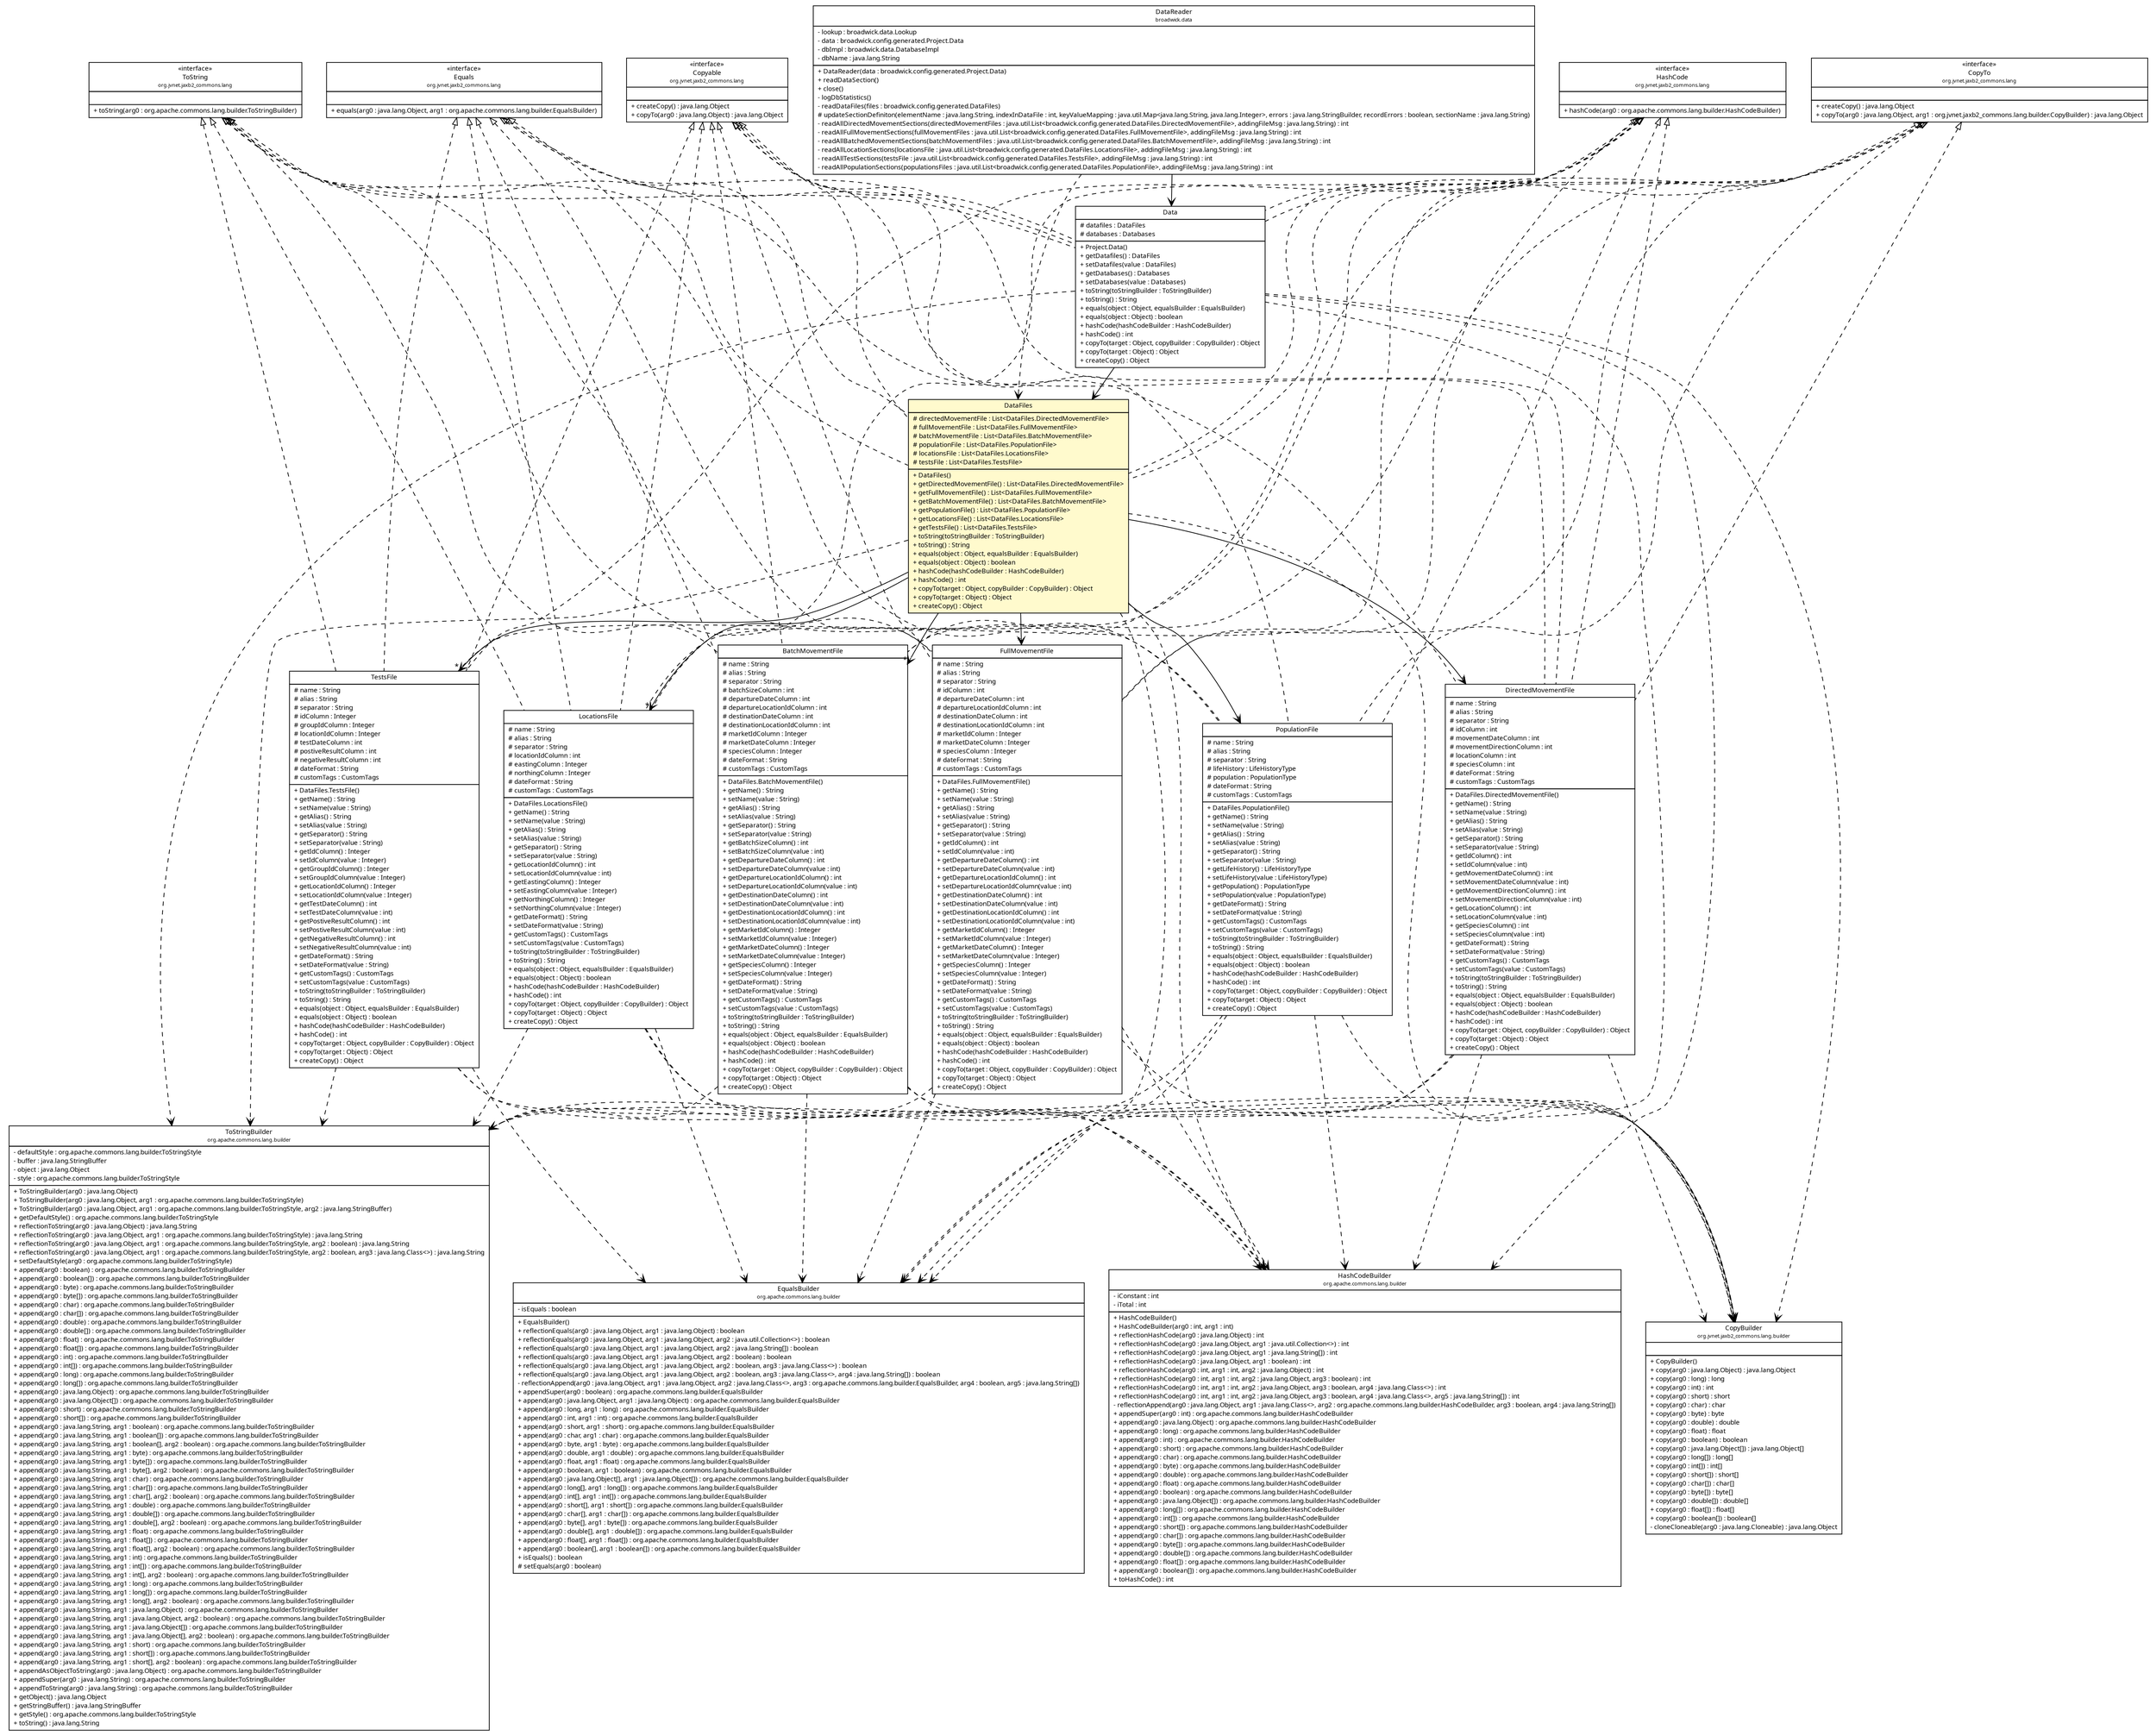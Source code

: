 #!/usr/local/bin/dot
#
# Class diagram 
# Generated by UMLGraph version R5_6 (http://www.umlgraph.org/)
#

digraph G {
	edge [fontname="Trebuchet MS",fontsize=10,labelfontname="Trebuchet MS",labelfontsize=10];
	node [fontname="Trebuchet MS",fontsize=10,shape=plaintext];
	nodesep=0.25;
	ranksep=0.5;
	// broadwick.data.DataReader
	c7467 [label=<<table title="broadwick.data.DataReader" border="0" cellborder="1" cellspacing="0" cellpadding="2" port="p" href="../../data/DataReader.html">
		<tr><td><table border="0" cellspacing="0" cellpadding="1">
<tr><td align="center" balign="center"><font face="Trebuchet MS"> DataReader </font></td></tr>
<tr><td align="center" balign="center"><font face="Trebuchet MS" point-size="7.0"> broadwick.data </font></td></tr>
		</table></td></tr>
		<tr><td><table border="0" cellspacing="0" cellpadding="1">
<tr><td align="left" balign="left"> - lookup : broadwick.data.Lookup </td></tr>
<tr><td align="left" balign="left"> - data : broadwick.config.generated.Project.Data </td></tr>
<tr><td align="left" balign="left"> - dbImpl : broadwick.data.DatabaseImpl </td></tr>
<tr><td align="left" balign="left"> - dbName : java.lang.String </td></tr>
		</table></td></tr>
		<tr><td><table border="0" cellspacing="0" cellpadding="1">
<tr><td align="left" balign="left"> + DataReader(data : broadwick.config.generated.Project.Data) </td></tr>
<tr><td align="left" balign="left"> + readDataSection() </td></tr>
<tr><td align="left" balign="left"> + close() </td></tr>
<tr><td align="left" balign="left"> - logDbStatistics() </td></tr>
<tr><td align="left" balign="left"> - readDataFiles(files : broadwick.config.generated.DataFiles) </td></tr>
<tr><td align="left" balign="left"> # updateSectionDefiniton(elementName : java.lang.String, indexInDataFile : int, keyValueMapping : java.util.Map&lt;java.lang.String, java.lang.Integer&gt;, errors : java.lang.StringBuilder, recordErrors : boolean, sectionName : java.lang.String) </td></tr>
<tr><td align="left" balign="left"> - readAllDirectedMovementSections(directedMovementFiles : java.util.List&lt;broadwick.config.generated.DataFiles.DirectedMovementFile&gt;, addingFileMsg : java.lang.String) : int </td></tr>
<tr><td align="left" balign="left"> - readAllFullMovementSections(fullMovementFiles : java.util.List&lt;broadwick.config.generated.DataFiles.FullMovementFile&gt;, addingFileMsg : java.lang.String) : int </td></tr>
<tr><td align="left" balign="left"> - readAllBatchedMovementSections(batchMovementFiles : java.util.List&lt;broadwick.config.generated.DataFiles.BatchMovementFile&gt;, addingFileMsg : java.lang.String) : int </td></tr>
<tr><td align="left" balign="left"> - readAllLocationSections(locationsFile : java.util.List&lt;broadwick.config.generated.DataFiles.LocationsFile&gt;, addingFileMsg : java.lang.String) : int </td></tr>
<tr><td align="left" balign="left"> - readAllTestSections(testsFile : java.util.List&lt;broadwick.config.generated.DataFiles.TestsFile&gt;, addingFileMsg : java.lang.String) : int </td></tr>
<tr><td align="left" balign="left"> - readAllPopulationSections(populationsFiles : java.util.List&lt;broadwick.config.generated.DataFiles.PopulationFile&gt;, addingFileMsg : java.lang.String) : int </td></tr>
		</table></td></tr>
		</table>>, URL="../../data/DataReader.html", fontname="Trebuchet MS", fontcolor="black", fontsize=9.0];
	// broadwick.config.generated.Project.Data
	c7548 [label=<<table title="broadwick.config.generated.Project.Data" border="0" cellborder="1" cellspacing="0" cellpadding="2" port="p" href="./Project.Data.html">
		<tr><td><table border="0" cellspacing="0" cellpadding="1">
<tr><td align="center" balign="center"><font face="Trebuchet MS"> Data </font></td></tr>
		</table></td></tr>
		<tr><td><table border="0" cellspacing="0" cellpadding="1">
<tr><td align="left" balign="left"> # datafiles : DataFiles </td></tr>
<tr><td align="left" balign="left"> # databases : Databases </td></tr>
		</table></td></tr>
		<tr><td><table border="0" cellspacing="0" cellpadding="1">
<tr><td align="left" balign="left"> + Project.Data() </td></tr>
<tr><td align="left" balign="left"> + getDatafiles() : DataFiles </td></tr>
<tr><td align="left" balign="left"> + setDatafiles(value : DataFiles) </td></tr>
<tr><td align="left" balign="left"> + getDatabases() : Databases </td></tr>
<tr><td align="left" balign="left"> + setDatabases(value : Databases) </td></tr>
<tr><td align="left" balign="left"> + toString(toStringBuilder : ToStringBuilder) </td></tr>
<tr><td align="left" balign="left"> + toString() : String </td></tr>
<tr><td align="left" balign="left"> + equals(object : Object, equalsBuilder : EqualsBuilder) </td></tr>
<tr><td align="left" balign="left"> + equals(object : Object) : boolean </td></tr>
<tr><td align="left" balign="left"> + hashCode(hashCodeBuilder : HashCodeBuilder) </td></tr>
<tr><td align="left" balign="left"> + hashCode() : int </td></tr>
<tr><td align="left" balign="left"> + copyTo(target : Object, copyBuilder : CopyBuilder) : Object </td></tr>
<tr><td align="left" balign="left"> + copyTo(target : Object) : Object </td></tr>
<tr><td align="left" balign="left"> + createCopy() : Object </td></tr>
		</table></td></tr>
		</table>>, URL="./Project.Data.html", fontname="Trebuchet MS", fontcolor="black", fontsize=9.0];
	// broadwick.config.generated.DataFiles
	c7561 [label=<<table title="broadwick.config.generated.DataFiles" border="0" cellborder="1" cellspacing="0" cellpadding="2" port="p" bgcolor="lemonChiffon" href="./DataFiles.html">
		<tr><td><table border="0" cellspacing="0" cellpadding="1">
<tr><td align="center" balign="center"><font face="Trebuchet MS"> DataFiles </font></td></tr>
		</table></td></tr>
		<tr><td><table border="0" cellspacing="0" cellpadding="1">
<tr><td align="left" balign="left"> # directedMovementFile : List&lt;DataFiles.DirectedMovementFile&gt; </td></tr>
<tr><td align="left" balign="left"> # fullMovementFile : List&lt;DataFiles.FullMovementFile&gt; </td></tr>
<tr><td align="left" balign="left"> # batchMovementFile : List&lt;DataFiles.BatchMovementFile&gt; </td></tr>
<tr><td align="left" balign="left"> # populationFile : List&lt;DataFiles.PopulationFile&gt; </td></tr>
<tr><td align="left" balign="left"> # locationsFile : List&lt;DataFiles.LocationsFile&gt; </td></tr>
<tr><td align="left" balign="left"> # testsFile : List&lt;DataFiles.TestsFile&gt; </td></tr>
		</table></td></tr>
		<tr><td><table border="0" cellspacing="0" cellpadding="1">
<tr><td align="left" balign="left"> + DataFiles() </td></tr>
<tr><td align="left" balign="left"> + getDirectedMovementFile() : List&lt;DataFiles.DirectedMovementFile&gt; </td></tr>
<tr><td align="left" balign="left"> + getFullMovementFile() : List&lt;DataFiles.FullMovementFile&gt; </td></tr>
<tr><td align="left" balign="left"> + getBatchMovementFile() : List&lt;DataFiles.BatchMovementFile&gt; </td></tr>
<tr><td align="left" balign="left"> + getPopulationFile() : List&lt;DataFiles.PopulationFile&gt; </td></tr>
<tr><td align="left" balign="left"> + getLocationsFile() : List&lt;DataFiles.LocationsFile&gt; </td></tr>
<tr><td align="left" balign="left"> + getTestsFile() : List&lt;DataFiles.TestsFile&gt; </td></tr>
<tr><td align="left" balign="left"> + toString(toStringBuilder : ToStringBuilder) </td></tr>
<tr><td align="left" balign="left"> + toString() : String </td></tr>
<tr><td align="left" balign="left"> + equals(object : Object, equalsBuilder : EqualsBuilder) </td></tr>
<tr><td align="left" balign="left"> + equals(object : Object) : boolean </td></tr>
<tr><td align="left" balign="left"> + hashCode(hashCodeBuilder : HashCodeBuilder) </td></tr>
<tr><td align="left" balign="left"> + hashCode() : int </td></tr>
<tr><td align="left" balign="left"> + copyTo(target : Object, copyBuilder : CopyBuilder) : Object </td></tr>
<tr><td align="left" balign="left"> + copyTo(target : Object) : Object </td></tr>
<tr><td align="left" balign="left"> + createCopy() : Object </td></tr>
		</table></td></tr>
		</table>>, URL="./DataFiles.html", fontname="Trebuchet MS", fontcolor="black", fontsize=9.0];
	// broadwick.config.generated.DataFiles.BatchMovementFile
	c7562 [label=<<table title="broadwick.config.generated.DataFiles.BatchMovementFile" border="0" cellborder="1" cellspacing="0" cellpadding="2" port="p" href="./DataFiles.BatchMovementFile.html">
		<tr><td><table border="0" cellspacing="0" cellpadding="1">
<tr><td align="center" balign="center"><font face="Trebuchet MS"> BatchMovementFile </font></td></tr>
		</table></td></tr>
		<tr><td><table border="0" cellspacing="0" cellpadding="1">
<tr><td align="left" balign="left"> # name : String </td></tr>
<tr><td align="left" balign="left"> # alias : String </td></tr>
<tr><td align="left" balign="left"> # separator : String </td></tr>
<tr><td align="left" balign="left"> # batchSizeColumn : int </td></tr>
<tr><td align="left" balign="left"> # departureDateColumn : int </td></tr>
<tr><td align="left" balign="left"> # departureLocationIdColumn : int </td></tr>
<tr><td align="left" balign="left"> # destinationDateColumn : int </td></tr>
<tr><td align="left" balign="left"> # destinationLocationIdColumn : int </td></tr>
<tr><td align="left" balign="left"> # marketIdColumn : Integer </td></tr>
<tr><td align="left" balign="left"> # marketDateColumn : Integer </td></tr>
<tr><td align="left" balign="left"> # speciesColumn : Integer </td></tr>
<tr><td align="left" balign="left"> # dateFormat : String </td></tr>
<tr><td align="left" balign="left"> # customTags : CustomTags </td></tr>
		</table></td></tr>
		<tr><td><table border="0" cellspacing="0" cellpadding="1">
<tr><td align="left" balign="left"> + DataFiles.BatchMovementFile() </td></tr>
<tr><td align="left" balign="left"> + getName() : String </td></tr>
<tr><td align="left" balign="left"> + setName(value : String) </td></tr>
<tr><td align="left" balign="left"> + getAlias() : String </td></tr>
<tr><td align="left" balign="left"> + setAlias(value : String) </td></tr>
<tr><td align="left" balign="left"> + getSeparator() : String </td></tr>
<tr><td align="left" balign="left"> + setSeparator(value : String) </td></tr>
<tr><td align="left" balign="left"> + getBatchSizeColumn() : int </td></tr>
<tr><td align="left" balign="left"> + setBatchSizeColumn(value : int) </td></tr>
<tr><td align="left" balign="left"> + getDepartureDateColumn() : int </td></tr>
<tr><td align="left" balign="left"> + setDepartureDateColumn(value : int) </td></tr>
<tr><td align="left" balign="left"> + getDepartureLocationIdColumn() : int </td></tr>
<tr><td align="left" balign="left"> + setDepartureLocationIdColumn(value : int) </td></tr>
<tr><td align="left" balign="left"> + getDestinationDateColumn() : int </td></tr>
<tr><td align="left" balign="left"> + setDestinationDateColumn(value : int) </td></tr>
<tr><td align="left" balign="left"> + getDestinationLocationIdColumn() : int </td></tr>
<tr><td align="left" balign="left"> + setDestinationLocationIdColumn(value : int) </td></tr>
<tr><td align="left" balign="left"> + getMarketIdColumn() : Integer </td></tr>
<tr><td align="left" balign="left"> + setMarketIdColumn(value : Integer) </td></tr>
<tr><td align="left" balign="left"> + getMarketDateColumn() : Integer </td></tr>
<tr><td align="left" balign="left"> + setMarketDateColumn(value : Integer) </td></tr>
<tr><td align="left" balign="left"> + getSpeciesColumn() : Integer </td></tr>
<tr><td align="left" balign="left"> + setSpeciesColumn(value : Integer) </td></tr>
<tr><td align="left" balign="left"> + getDateFormat() : String </td></tr>
<tr><td align="left" balign="left"> + setDateFormat(value : String) </td></tr>
<tr><td align="left" balign="left"> + getCustomTags() : CustomTags </td></tr>
<tr><td align="left" balign="left"> + setCustomTags(value : CustomTags) </td></tr>
<tr><td align="left" balign="left"> + toString(toStringBuilder : ToStringBuilder) </td></tr>
<tr><td align="left" balign="left"> + toString() : String </td></tr>
<tr><td align="left" balign="left"> + equals(object : Object, equalsBuilder : EqualsBuilder) </td></tr>
<tr><td align="left" balign="left"> + equals(object : Object) : boolean </td></tr>
<tr><td align="left" balign="left"> + hashCode(hashCodeBuilder : HashCodeBuilder) </td></tr>
<tr><td align="left" balign="left"> + hashCode() : int </td></tr>
<tr><td align="left" balign="left"> + copyTo(target : Object, copyBuilder : CopyBuilder) : Object </td></tr>
<tr><td align="left" balign="left"> + copyTo(target : Object) : Object </td></tr>
<tr><td align="left" balign="left"> + createCopy() : Object </td></tr>
		</table></td></tr>
		</table>>, URL="./DataFiles.BatchMovementFile.html", fontname="Trebuchet MS", fontcolor="black", fontsize=9.0];
	// broadwick.config.generated.DataFiles.DirectedMovementFile
	c7563 [label=<<table title="broadwick.config.generated.DataFiles.DirectedMovementFile" border="0" cellborder="1" cellspacing="0" cellpadding="2" port="p" href="./DataFiles.DirectedMovementFile.html">
		<tr><td><table border="0" cellspacing="0" cellpadding="1">
<tr><td align="center" balign="center"><font face="Trebuchet MS"> DirectedMovementFile </font></td></tr>
		</table></td></tr>
		<tr><td><table border="0" cellspacing="0" cellpadding="1">
<tr><td align="left" balign="left"> # name : String </td></tr>
<tr><td align="left" balign="left"> # alias : String </td></tr>
<tr><td align="left" balign="left"> # separator : String </td></tr>
<tr><td align="left" balign="left"> # idColumn : int </td></tr>
<tr><td align="left" balign="left"> # movementDateColumn : int </td></tr>
<tr><td align="left" balign="left"> # movementDirectionColumn : int </td></tr>
<tr><td align="left" balign="left"> # locationColumn : int </td></tr>
<tr><td align="left" balign="left"> # speciesColumn : int </td></tr>
<tr><td align="left" balign="left"> # dateFormat : String </td></tr>
<tr><td align="left" balign="left"> # customTags : CustomTags </td></tr>
		</table></td></tr>
		<tr><td><table border="0" cellspacing="0" cellpadding="1">
<tr><td align="left" balign="left"> + DataFiles.DirectedMovementFile() </td></tr>
<tr><td align="left" balign="left"> + getName() : String </td></tr>
<tr><td align="left" balign="left"> + setName(value : String) </td></tr>
<tr><td align="left" balign="left"> + getAlias() : String </td></tr>
<tr><td align="left" balign="left"> + setAlias(value : String) </td></tr>
<tr><td align="left" balign="left"> + getSeparator() : String </td></tr>
<tr><td align="left" balign="left"> + setSeparator(value : String) </td></tr>
<tr><td align="left" balign="left"> + getIdColumn() : int </td></tr>
<tr><td align="left" balign="left"> + setIdColumn(value : int) </td></tr>
<tr><td align="left" balign="left"> + getMovementDateColumn() : int </td></tr>
<tr><td align="left" balign="left"> + setMovementDateColumn(value : int) </td></tr>
<tr><td align="left" balign="left"> + getMovementDirectionColumn() : int </td></tr>
<tr><td align="left" balign="left"> + setMovementDirectionColumn(value : int) </td></tr>
<tr><td align="left" balign="left"> + getLocationColumn() : int </td></tr>
<tr><td align="left" balign="left"> + setLocationColumn(value : int) </td></tr>
<tr><td align="left" balign="left"> + getSpeciesColumn() : int </td></tr>
<tr><td align="left" balign="left"> + setSpeciesColumn(value : int) </td></tr>
<tr><td align="left" balign="left"> + getDateFormat() : String </td></tr>
<tr><td align="left" balign="left"> + setDateFormat(value : String) </td></tr>
<tr><td align="left" balign="left"> + getCustomTags() : CustomTags </td></tr>
<tr><td align="left" balign="left"> + setCustomTags(value : CustomTags) </td></tr>
<tr><td align="left" balign="left"> + toString(toStringBuilder : ToStringBuilder) </td></tr>
<tr><td align="left" balign="left"> + toString() : String </td></tr>
<tr><td align="left" balign="left"> + equals(object : Object, equalsBuilder : EqualsBuilder) </td></tr>
<tr><td align="left" balign="left"> + equals(object : Object) : boolean </td></tr>
<tr><td align="left" balign="left"> + hashCode(hashCodeBuilder : HashCodeBuilder) </td></tr>
<tr><td align="left" balign="left"> + hashCode() : int </td></tr>
<tr><td align="left" balign="left"> + copyTo(target : Object, copyBuilder : CopyBuilder) : Object </td></tr>
<tr><td align="left" balign="left"> + copyTo(target : Object) : Object </td></tr>
<tr><td align="left" balign="left"> + createCopy() : Object </td></tr>
		</table></td></tr>
		</table>>, URL="./DataFiles.DirectedMovementFile.html", fontname="Trebuchet MS", fontcolor="black", fontsize=9.0];
	// broadwick.config.generated.DataFiles.FullMovementFile
	c7564 [label=<<table title="broadwick.config.generated.DataFiles.FullMovementFile" border="0" cellborder="1" cellspacing="0" cellpadding="2" port="p" href="./DataFiles.FullMovementFile.html">
		<tr><td><table border="0" cellspacing="0" cellpadding="1">
<tr><td align="center" balign="center"><font face="Trebuchet MS"> FullMovementFile </font></td></tr>
		</table></td></tr>
		<tr><td><table border="0" cellspacing="0" cellpadding="1">
<tr><td align="left" balign="left"> # name : String </td></tr>
<tr><td align="left" balign="left"> # alias : String </td></tr>
<tr><td align="left" balign="left"> # separator : String </td></tr>
<tr><td align="left" balign="left"> # idColumn : int </td></tr>
<tr><td align="left" balign="left"> # departureDateColumn : int </td></tr>
<tr><td align="left" balign="left"> # departureLocationIdColumn : int </td></tr>
<tr><td align="left" balign="left"> # destinationDateColumn : int </td></tr>
<tr><td align="left" balign="left"> # destinationLocationIdColumn : int </td></tr>
<tr><td align="left" balign="left"> # marketIdColumn : Integer </td></tr>
<tr><td align="left" balign="left"> # marketDateColumn : Integer </td></tr>
<tr><td align="left" balign="left"> # speciesColumn : Integer </td></tr>
<tr><td align="left" balign="left"> # dateFormat : String </td></tr>
<tr><td align="left" balign="left"> # customTags : CustomTags </td></tr>
		</table></td></tr>
		<tr><td><table border="0" cellspacing="0" cellpadding="1">
<tr><td align="left" balign="left"> + DataFiles.FullMovementFile() </td></tr>
<tr><td align="left" balign="left"> + getName() : String </td></tr>
<tr><td align="left" balign="left"> + setName(value : String) </td></tr>
<tr><td align="left" balign="left"> + getAlias() : String </td></tr>
<tr><td align="left" balign="left"> + setAlias(value : String) </td></tr>
<tr><td align="left" balign="left"> + getSeparator() : String </td></tr>
<tr><td align="left" balign="left"> + setSeparator(value : String) </td></tr>
<tr><td align="left" balign="left"> + getIdColumn() : int </td></tr>
<tr><td align="left" balign="left"> + setIdColumn(value : int) </td></tr>
<tr><td align="left" balign="left"> + getDepartureDateColumn() : int </td></tr>
<tr><td align="left" balign="left"> + setDepartureDateColumn(value : int) </td></tr>
<tr><td align="left" balign="left"> + getDepartureLocationIdColumn() : int </td></tr>
<tr><td align="left" balign="left"> + setDepartureLocationIdColumn(value : int) </td></tr>
<tr><td align="left" balign="left"> + getDestinationDateColumn() : int </td></tr>
<tr><td align="left" balign="left"> + setDestinationDateColumn(value : int) </td></tr>
<tr><td align="left" balign="left"> + getDestinationLocationIdColumn() : int </td></tr>
<tr><td align="left" balign="left"> + setDestinationLocationIdColumn(value : int) </td></tr>
<tr><td align="left" balign="left"> + getMarketIdColumn() : Integer </td></tr>
<tr><td align="left" balign="left"> + setMarketIdColumn(value : Integer) </td></tr>
<tr><td align="left" balign="left"> + getMarketDateColumn() : Integer </td></tr>
<tr><td align="left" balign="left"> + setMarketDateColumn(value : Integer) </td></tr>
<tr><td align="left" balign="left"> + getSpeciesColumn() : Integer </td></tr>
<tr><td align="left" balign="left"> + setSpeciesColumn(value : Integer) </td></tr>
<tr><td align="left" balign="left"> + getDateFormat() : String </td></tr>
<tr><td align="left" balign="left"> + setDateFormat(value : String) </td></tr>
<tr><td align="left" balign="left"> + getCustomTags() : CustomTags </td></tr>
<tr><td align="left" balign="left"> + setCustomTags(value : CustomTags) </td></tr>
<tr><td align="left" balign="left"> + toString(toStringBuilder : ToStringBuilder) </td></tr>
<tr><td align="left" balign="left"> + toString() : String </td></tr>
<tr><td align="left" balign="left"> + equals(object : Object, equalsBuilder : EqualsBuilder) </td></tr>
<tr><td align="left" balign="left"> + equals(object : Object) : boolean </td></tr>
<tr><td align="left" balign="left"> + hashCode(hashCodeBuilder : HashCodeBuilder) </td></tr>
<tr><td align="left" balign="left"> + hashCode() : int </td></tr>
<tr><td align="left" balign="left"> + copyTo(target : Object, copyBuilder : CopyBuilder) : Object </td></tr>
<tr><td align="left" balign="left"> + copyTo(target : Object) : Object </td></tr>
<tr><td align="left" balign="left"> + createCopy() : Object </td></tr>
		</table></td></tr>
		</table>>, URL="./DataFiles.FullMovementFile.html", fontname="Trebuchet MS", fontcolor="black", fontsize=9.0];
	// broadwick.config.generated.DataFiles.LocationsFile
	c7565 [label=<<table title="broadwick.config.generated.DataFiles.LocationsFile" border="0" cellborder="1" cellspacing="0" cellpadding="2" port="p" href="./DataFiles.LocationsFile.html">
		<tr><td><table border="0" cellspacing="0" cellpadding="1">
<tr><td align="center" balign="center"><font face="Trebuchet MS"> LocationsFile </font></td></tr>
		</table></td></tr>
		<tr><td><table border="0" cellspacing="0" cellpadding="1">
<tr><td align="left" balign="left"> # name : String </td></tr>
<tr><td align="left" balign="left"> # alias : String </td></tr>
<tr><td align="left" balign="left"> # separator : String </td></tr>
<tr><td align="left" balign="left"> # locationIdColumn : int </td></tr>
<tr><td align="left" balign="left"> # eastingColumn : Integer </td></tr>
<tr><td align="left" balign="left"> # northingColumn : Integer </td></tr>
<tr><td align="left" balign="left"> # dateFormat : String </td></tr>
<tr><td align="left" balign="left"> # customTags : CustomTags </td></tr>
		</table></td></tr>
		<tr><td><table border="0" cellspacing="0" cellpadding="1">
<tr><td align="left" balign="left"> + DataFiles.LocationsFile() </td></tr>
<tr><td align="left" balign="left"> + getName() : String </td></tr>
<tr><td align="left" balign="left"> + setName(value : String) </td></tr>
<tr><td align="left" balign="left"> + getAlias() : String </td></tr>
<tr><td align="left" balign="left"> + setAlias(value : String) </td></tr>
<tr><td align="left" balign="left"> + getSeparator() : String </td></tr>
<tr><td align="left" balign="left"> + setSeparator(value : String) </td></tr>
<tr><td align="left" balign="left"> + getLocationIdColumn() : int </td></tr>
<tr><td align="left" balign="left"> + setLocationIdColumn(value : int) </td></tr>
<tr><td align="left" balign="left"> + getEastingColumn() : Integer </td></tr>
<tr><td align="left" balign="left"> + setEastingColumn(value : Integer) </td></tr>
<tr><td align="left" balign="left"> + getNorthingColumn() : Integer </td></tr>
<tr><td align="left" balign="left"> + setNorthingColumn(value : Integer) </td></tr>
<tr><td align="left" balign="left"> + getDateFormat() : String </td></tr>
<tr><td align="left" balign="left"> + setDateFormat(value : String) </td></tr>
<tr><td align="left" balign="left"> + getCustomTags() : CustomTags </td></tr>
<tr><td align="left" balign="left"> + setCustomTags(value : CustomTags) </td></tr>
<tr><td align="left" balign="left"> + toString(toStringBuilder : ToStringBuilder) </td></tr>
<tr><td align="left" balign="left"> + toString() : String </td></tr>
<tr><td align="left" balign="left"> + equals(object : Object, equalsBuilder : EqualsBuilder) </td></tr>
<tr><td align="left" balign="left"> + equals(object : Object) : boolean </td></tr>
<tr><td align="left" balign="left"> + hashCode(hashCodeBuilder : HashCodeBuilder) </td></tr>
<tr><td align="left" balign="left"> + hashCode() : int </td></tr>
<tr><td align="left" balign="left"> + copyTo(target : Object, copyBuilder : CopyBuilder) : Object </td></tr>
<tr><td align="left" balign="left"> + copyTo(target : Object) : Object </td></tr>
<tr><td align="left" balign="left"> + createCopy() : Object </td></tr>
		</table></td></tr>
		</table>>, URL="./DataFiles.LocationsFile.html", fontname="Trebuchet MS", fontcolor="black", fontsize=9.0];
	// broadwick.config.generated.DataFiles.PopulationFile
	c7566 [label=<<table title="broadwick.config.generated.DataFiles.PopulationFile" border="0" cellborder="1" cellspacing="0" cellpadding="2" port="p" href="./DataFiles.PopulationFile.html">
		<tr><td><table border="0" cellspacing="0" cellpadding="1">
<tr><td align="center" balign="center"><font face="Trebuchet MS"> PopulationFile </font></td></tr>
		</table></td></tr>
		<tr><td><table border="0" cellspacing="0" cellpadding="1">
<tr><td align="left" balign="left"> # name : String </td></tr>
<tr><td align="left" balign="left"> # alias : String </td></tr>
<tr><td align="left" balign="left"> # separator : String </td></tr>
<tr><td align="left" balign="left"> # lifeHistory : LifeHistoryType </td></tr>
<tr><td align="left" balign="left"> # population : PopulationType </td></tr>
<tr><td align="left" balign="left"> # dateFormat : String </td></tr>
<tr><td align="left" balign="left"> # customTags : CustomTags </td></tr>
		</table></td></tr>
		<tr><td><table border="0" cellspacing="0" cellpadding="1">
<tr><td align="left" balign="left"> + DataFiles.PopulationFile() </td></tr>
<tr><td align="left" balign="left"> + getName() : String </td></tr>
<tr><td align="left" balign="left"> + setName(value : String) </td></tr>
<tr><td align="left" balign="left"> + getAlias() : String </td></tr>
<tr><td align="left" balign="left"> + setAlias(value : String) </td></tr>
<tr><td align="left" balign="left"> + getSeparator() : String </td></tr>
<tr><td align="left" balign="left"> + setSeparator(value : String) </td></tr>
<tr><td align="left" balign="left"> + getLifeHistory() : LifeHistoryType </td></tr>
<tr><td align="left" balign="left"> + setLifeHistory(value : LifeHistoryType) </td></tr>
<tr><td align="left" balign="left"> + getPopulation() : PopulationType </td></tr>
<tr><td align="left" balign="left"> + setPopulation(value : PopulationType) </td></tr>
<tr><td align="left" balign="left"> + getDateFormat() : String </td></tr>
<tr><td align="left" balign="left"> + setDateFormat(value : String) </td></tr>
<tr><td align="left" balign="left"> + getCustomTags() : CustomTags </td></tr>
<tr><td align="left" balign="left"> + setCustomTags(value : CustomTags) </td></tr>
<tr><td align="left" balign="left"> + toString(toStringBuilder : ToStringBuilder) </td></tr>
<tr><td align="left" balign="left"> + toString() : String </td></tr>
<tr><td align="left" balign="left"> + equals(object : Object, equalsBuilder : EqualsBuilder) </td></tr>
<tr><td align="left" balign="left"> + equals(object : Object) : boolean </td></tr>
<tr><td align="left" balign="left"> + hashCode(hashCodeBuilder : HashCodeBuilder) </td></tr>
<tr><td align="left" balign="left"> + hashCode() : int </td></tr>
<tr><td align="left" balign="left"> + copyTo(target : Object, copyBuilder : CopyBuilder) : Object </td></tr>
<tr><td align="left" balign="left"> + copyTo(target : Object) : Object </td></tr>
<tr><td align="left" balign="left"> + createCopy() : Object </td></tr>
		</table></td></tr>
		</table>>, URL="./DataFiles.PopulationFile.html", fontname="Trebuchet MS", fontcolor="black", fontsize=9.0];
	// broadwick.config.generated.DataFiles.TestsFile
	c7567 [label=<<table title="broadwick.config.generated.DataFiles.TestsFile" border="0" cellborder="1" cellspacing="0" cellpadding="2" port="p" href="./DataFiles.TestsFile.html">
		<tr><td><table border="0" cellspacing="0" cellpadding="1">
<tr><td align="center" balign="center"><font face="Trebuchet MS"> TestsFile </font></td></tr>
		</table></td></tr>
		<tr><td><table border="0" cellspacing="0" cellpadding="1">
<tr><td align="left" balign="left"> # name : String </td></tr>
<tr><td align="left" balign="left"> # alias : String </td></tr>
<tr><td align="left" balign="left"> # separator : String </td></tr>
<tr><td align="left" balign="left"> # idColumn : Integer </td></tr>
<tr><td align="left" balign="left"> # groupIdColumn : Integer </td></tr>
<tr><td align="left" balign="left"> # locationIdColumn : Integer </td></tr>
<tr><td align="left" balign="left"> # testDateColumn : int </td></tr>
<tr><td align="left" balign="left"> # postiveResultColumn : int </td></tr>
<tr><td align="left" balign="left"> # negativeResultColumn : int </td></tr>
<tr><td align="left" balign="left"> # dateFormat : String </td></tr>
<tr><td align="left" balign="left"> # customTags : CustomTags </td></tr>
		</table></td></tr>
		<tr><td><table border="0" cellspacing="0" cellpadding="1">
<tr><td align="left" balign="left"> + DataFiles.TestsFile() </td></tr>
<tr><td align="left" balign="left"> + getName() : String </td></tr>
<tr><td align="left" balign="left"> + setName(value : String) </td></tr>
<tr><td align="left" balign="left"> + getAlias() : String </td></tr>
<tr><td align="left" balign="left"> + setAlias(value : String) </td></tr>
<tr><td align="left" balign="left"> + getSeparator() : String </td></tr>
<tr><td align="left" balign="left"> + setSeparator(value : String) </td></tr>
<tr><td align="left" balign="left"> + getIdColumn() : Integer </td></tr>
<tr><td align="left" balign="left"> + setIdColumn(value : Integer) </td></tr>
<tr><td align="left" balign="left"> + getGroupIdColumn() : Integer </td></tr>
<tr><td align="left" balign="left"> + setGroupIdColumn(value : Integer) </td></tr>
<tr><td align="left" balign="left"> + getLocationIdColumn() : Integer </td></tr>
<tr><td align="left" balign="left"> + setLocationIdColumn(value : Integer) </td></tr>
<tr><td align="left" balign="left"> + getTestDateColumn() : int </td></tr>
<tr><td align="left" balign="left"> + setTestDateColumn(value : int) </td></tr>
<tr><td align="left" balign="left"> + getPostiveResultColumn() : int </td></tr>
<tr><td align="left" balign="left"> + setPostiveResultColumn(value : int) </td></tr>
<tr><td align="left" balign="left"> + getNegativeResultColumn() : int </td></tr>
<tr><td align="left" balign="left"> + setNegativeResultColumn(value : int) </td></tr>
<tr><td align="left" balign="left"> + getDateFormat() : String </td></tr>
<tr><td align="left" balign="left"> + setDateFormat(value : String) </td></tr>
<tr><td align="left" balign="left"> + getCustomTags() : CustomTags </td></tr>
<tr><td align="left" balign="left"> + setCustomTags(value : CustomTags) </td></tr>
<tr><td align="left" balign="left"> + toString(toStringBuilder : ToStringBuilder) </td></tr>
<tr><td align="left" balign="left"> + toString() : String </td></tr>
<tr><td align="left" balign="left"> + equals(object : Object, equalsBuilder : EqualsBuilder) </td></tr>
<tr><td align="left" balign="left"> + equals(object : Object) : boolean </td></tr>
<tr><td align="left" balign="left"> + hashCode(hashCodeBuilder : HashCodeBuilder) </td></tr>
<tr><td align="left" balign="left"> + hashCode() : int </td></tr>
<tr><td align="left" balign="left"> + copyTo(target : Object, copyBuilder : CopyBuilder) : Object </td></tr>
<tr><td align="left" balign="left"> + copyTo(target : Object) : Object </td></tr>
<tr><td align="left" balign="left"> + createCopy() : Object </td></tr>
		</table></td></tr>
		</table>>, URL="./DataFiles.TestsFile.html", fontname="Trebuchet MS", fontcolor="black", fontsize=9.0];
	//broadwick.config.generated.Project.Data implements org.jvnet.jaxb2_commons.lang.CopyTo
	c7571:p -> c7548:p [dir=back,arrowtail=empty,style=dashed];
	//broadwick.config.generated.Project.Data implements org.jvnet.jaxb2_commons.lang.Copyable
	c7572:p -> c7548:p [dir=back,arrowtail=empty,style=dashed];
	//broadwick.config.generated.Project.Data implements org.jvnet.jaxb2_commons.lang.Equals
	c7573:p -> c7548:p [dir=back,arrowtail=empty,style=dashed];
	//broadwick.config.generated.Project.Data implements org.jvnet.jaxb2_commons.lang.HashCode
	c7574:p -> c7548:p [dir=back,arrowtail=empty,style=dashed];
	//broadwick.config.generated.Project.Data implements org.jvnet.jaxb2_commons.lang.ToString
	c7575:p -> c7548:p [dir=back,arrowtail=empty,style=dashed];
	//broadwick.config.generated.DataFiles implements org.jvnet.jaxb2_commons.lang.CopyTo
	c7571:p -> c7561:p [dir=back,arrowtail=empty,style=dashed];
	//broadwick.config.generated.DataFiles implements org.jvnet.jaxb2_commons.lang.Copyable
	c7572:p -> c7561:p [dir=back,arrowtail=empty,style=dashed];
	//broadwick.config.generated.DataFiles implements org.jvnet.jaxb2_commons.lang.Equals
	c7573:p -> c7561:p [dir=back,arrowtail=empty,style=dashed];
	//broadwick.config.generated.DataFiles implements org.jvnet.jaxb2_commons.lang.HashCode
	c7574:p -> c7561:p [dir=back,arrowtail=empty,style=dashed];
	//broadwick.config.generated.DataFiles implements org.jvnet.jaxb2_commons.lang.ToString
	c7575:p -> c7561:p [dir=back,arrowtail=empty,style=dashed];
	//broadwick.config.generated.DataFiles.BatchMovementFile implements org.jvnet.jaxb2_commons.lang.CopyTo
	c7571:p -> c7562:p [dir=back,arrowtail=empty,style=dashed];
	//broadwick.config.generated.DataFiles.BatchMovementFile implements org.jvnet.jaxb2_commons.lang.Copyable
	c7572:p -> c7562:p [dir=back,arrowtail=empty,style=dashed];
	//broadwick.config.generated.DataFiles.BatchMovementFile implements org.jvnet.jaxb2_commons.lang.Equals
	c7573:p -> c7562:p [dir=back,arrowtail=empty,style=dashed];
	//broadwick.config.generated.DataFiles.BatchMovementFile implements org.jvnet.jaxb2_commons.lang.HashCode
	c7574:p -> c7562:p [dir=back,arrowtail=empty,style=dashed];
	//broadwick.config.generated.DataFiles.BatchMovementFile implements org.jvnet.jaxb2_commons.lang.ToString
	c7575:p -> c7562:p [dir=back,arrowtail=empty,style=dashed];
	//broadwick.config.generated.DataFiles.DirectedMovementFile implements org.jvnet.jaxb2_commons.lang.CopyTo
	c7571:p -> c7563:p [dir=back,arrowtail=empty,style=dashed];
	//broadwick.config.generated.DataFiles.DirectedMovementFile implements org.jvnet.jaxb2_commons.lang.Copyable
	c7572:p -> c7563:p [dir=back,arrowtail=empty,style=dashed];
	//broadwick.config.generated.DataFiles.DirectedMovementFile implements org.jvnet.jaxb2_commons.lang.Equals
	c7573:p -> c7563:p [dir=back,arrowtail=empty,style=dashed];
	//broadwick.config.generated.DataFiles.DirectedMovementFile implements org.jvnet.jaxb2_commons.lang.HashCode
	c7574:p -> c7563:p [dir=back,arrowtail=empty,style=dashed];
	//broadwick.config.generated.DataFiles.DirectedMovementFile implements org.jvnet.jaxb2_commons.lang.ToString
	c7575:p -> c7563:p [dir=back,arrowtail=empty,style=dashed];
	//broadwick.config.generated.DataFiles.FullMovementFile implements org.jvnet.jaxb2_commons.lang.CopyTo
	c7571:p -> c7564:p [dir=back,arrowtail=empty,style=dashed];
	//broadwick.config.generated.DataFiles.FullMovementFile implements org.jvnet.jaxb2_commons.lang.Copyable
	c7572:p -> c7564:p [dir=back,arrowtail=empty,style=dashed];
	//broadwick.config.generated.DataFiles.FullMovementFile implements org.jvnet.jaxb2_commons.lang.Equals
	c7573:p -> c7564:p [dir=back,arrowtail=empty,style=dashed];
	//broadwick.config.generated.DataFiles.FullMovementFile implements org.jvnet.jaxb2_commons.lang.HashCode
	c7574:p -> c7564:p [dir=back,arrowtail=empty,style=dashed];
	//broadwick.config.generated.DataFiles.FullMovementFile implements org.jvnet.jaxb2_commons.lang.ToString
	c7575:p -> c7564:p [dir=back,arrowtail=empty,style=dashed];
	//broadwick.config.generated.DataFiles.LocationsFile implements org.jvnet.jaxb2_commons.lang.CopyTo
	c7571:p -> c7565:p [dir=back,arrowtail=empty,style=dashed];
	//broadwick.config.generated.DataFiles.LocationsFile implements org.jvnet.jaxb2_commons.lang.Copyable
	c7572:p -> c7565:p [dir=back,arrowtail=empty,style=dashed];
	//broadwick.config.generated.DataFiles.LocationsFile implements org.jvnet.jaxb2_commons.lang.Equals
	c7573:p -> c7565:p [dir=back,arrowtail=empty,style=dashed];
	//broadwick.config.generated.DataFiles.LocationsFile implements org.jvnet.jaxb2_commons.lang.HashCode
	c7574:p -> c7565:p [dir=back,arrowtail=empty,style=dashed];
	//broadwick.config.generated.DataFiles.LocationsFile implements org.jvnet.jaxb2_commons.lang.ToString
	c7575:p -> c7565:p [dir=back,arrowtail=empty,style=dashed];
	//broadwick.config.generated.DataFiles.PopulationFile implements org.jvnet.jaxb2_commons.lang.CopyTo
	c7571:p -> c7566:p [dir=back,arrowtail=empty,style=dashed];
	//broadwick.config.generated.DataFiles.PopulationFile implements org.jvnet.jaxb2_commons.lang.Copyable
	c7572:p -> c7566:p [dir=back,arrowtail=empty,style=dashed];
	//broadwick.config.generated.DataFiles.PopulationFile implements org.jvnet.jaxb2_commons.lang.Equals
	c7573:p -> c7566:p [dir=back,arrowtail=empty,style=dashed];
	//broadwick.config.generated.DataFiles.PopulationFile implements org.jvnet.jaxb2_commons.lang.HashCode
	c7574:p -> c7566:p [dir=back,arrowtail=empty,style=dashed];
	//broadwick.config.generated.DataFiles.PopulationFile implements org.jvnet.jaxb2_commons.lang.ToString
	c7575:p -> c7566:p [dir=back,arrowtail=empty,style=dashed];
	//broadwick.config.generated.DataFiles.TestsFile implements org.jvnet.jaxb2_commons.lang.CopyTo
	c7571:p -> c7567:p [dir=back,arrowtail=empty,style=dashed];
	//broadwick.config.generated.DataFiles.TestsFile implements org.jvnet.jaxb2_commons.lang.Copyable
	c7572:p -> c7567:p [dir=back,arrowtail=empty,style=dashed];
	//broadwick.config.generated.DataFiles.TestsFile implements org.jvnet.jaxb2_commons.lang.Equals
	c7573:p -> c7567:p [dir=back,arrowtail=empty,style=dashed];
	//broadwick.config.generated.DataFiles.TestsFile implements org.jvnet.jaxb2_commons.lang.HashCode
	c7574:p -> c7567:p [dir=back,arrowtail=empty,style=dashed];
	//broadwick.config.generated.DataFiles.TestsFile implements org.jvnet.jaxb2_commons.lang.ToString
	c7575:p -> c7567:p [dir=back,arrowtail=empty,style=dashed];
	// broadwick.data.DataReader NAVASSOC broadwick.config.generated.Project.Data
	c7467:p -> c7548:p [taillabel="", label="", headlabel="", fontname="Trebuchet MS", fontcolor="black", fontsize=10.0, color="black", arrowhead=open];
	// broadwick.config.generated.Project.Data NAVASSOC broadwick.config.generated.DataFiles
	c7548:p -> c7561:p [taillabel="", label="", headlabel="", fontname="Trebuchet MS", fontcolor="black", fontsize=10.0, color="black", arrowhead=open];
	// broadwick.config.generated.DataFiles NAVASSOC broadwick.config.generated.DataFiles.DirectedMovementFile
	c7561:p -> c7563:p [taillabel="", label="", headlabel="*", fontname="Trebuchet MS", fontcolor="black", fontsize=10.0, color="black", arrowhead=open];
	// broadwick.config.generated.DataFiles NAVASSOC broadwick.config.generated.DataFiles.FullMovementFile
	c7561:p -> c7564:p [taillabel="", label="", headlabel="*", fontname="Trebuchet MS", fontcolor="black", fontsize=10.0, color="black", arrowhead=open];
	// broadwick.config.generated.DataFiles NAVASSOC broadwick.config.generated.DataFiles.BatchMovementFile
	c7561:p -> c7562:p [taillabel="", label="", headlabel="*", fontname="Trebuchet MS", fontcolor="black", fontsize=10.0, color="black", arrowhead=open];
	// broadwick.config.generated.DataFiles NAVASSOC broadwick.config.generated.DataFiles.PopulationFile
	c7561:p -> c7566:p [taillabel="", label="", headlabel="*", fontname="Trebuchet MS", fontcolor="black", fontsize=10.0, color="black", arrowhead=open];
	// broadwick.config.generated.DataFiles NAVASSOC broadwick.config.generated.DataFiles.LocationsFile
	c7561:p -> c7565:p [taillabel="", label="", headlabel="*", fontname="Trebuchet MS", fontcolor="black", fontsize=10.0, color="black", arrowhead=open];
	// broadwick.config.generated.DataFiles NAVASSOC broadwick.config.generated.DataFiles.TestsFile
	c7561:p -> c7567:p [taillabel="", label="", headlabel="*", fontname="Trebuchet MS", fontcolor="black", fontsize=10.0, color="black", arrowhead=open];
	// broadwick.data.DataReader DEPEND broadwick.config.generated.DataFiles
	c7467:p -> c7561:p [taillabel="", label="", headlabel="", fontname="Trebuchet MS", fontcolor="black", fontsize=10.0, color="black", arrowhead=open, style=dashed];
	// broadwick.config.generated.Project.Data DEPEND org.jvnet.jaxb2_commons.lang.builder.CopyBuilder
	c7548:p -> c7576:p [taillabel="", label="", headlabel="", fontname="Trebuchet MS", fontcolor="black", fontsize=10.0, color="black", arrowhead=open, style=dashed];
	// broadwick.config.generated.Project.Data DEPEND org.apache.commons.lang.builder.EqualsBuilder
	c7548:p -> c7577:p [taillabel="", label="", headlabel="", fontname="Trebuchet MS", fontcolor="black", fontsize=10.0, color="black", arrowhead=open, style=dashed];
	// broadwick.config.generated.Project.Data DEPEND org.apache.commons.lang.builder.ToStringBuilder
	c7548:p -> c7578:p [taillabel="", label="", headlabel="", fontname="Trebuchet MS", fontcolor="black", fontsize=10.0, color="black", arrowhead=open, style=dashed];
	// broadwick.config.generated.Project.Data DEPEND org.apache.commons.lang.builder.HashCodeBuilder
	c7548:p -> c7579:p [taillabel="", label="", headlabel="", fontname="Trebuchet MS", fontcolor="black", fontsize=10.0, color="black", arrowhead=open, style=dashed];
	// broadwick.config.generated.DataFiles DEPEND org.jvnet.jaxb2_commons.lang.builder.CopyBuilder
	c7561:p -> c7576:p [taillabel="", label="", headlabel="", fontname="Trebuchet MS", fontcolor="black", fontsize=10.0, color="black", arrowhead=open, style=dashed];
	// broadwick.config.generated.DataFiles DEPEND org.apache.commons.lang.builder.ToStringBuilder
	c7561:p -> c7578:p [taillabel="", label="", headlabel="", fontname="Trebuchet MS", fontcolor="black", fontsize=10.0, color="black", arrowhead=open, style=dashed];
	// broadwick.config.generated.DataFiles DEPEND org.apache.commons.lang.builder.HashCodeBuilder
	c7561:p -> c7579:p [taillabel="", label="", headlabel="", fontname="Trebuchet MS", fontcolor="black", fontsize=10.0, color="black", arrowhead=open, style=dashed];
	// broadwick.config.generated.DataFiles DEPEND org.apache.commons.lang.builder.EqualsBuilder
	c7561:p -> c7577:p [taillabel="", label="", headlabel="", fontname="Trebuchet MS", fontcolor="black", fontsize=10.0, color="black", arrowhead=open, style=dashed];
	// broadwick.config.generated.DataFiles.BatchMovementFile DEPEND org.jvnet.jaxb2_commons.lang.builder.CopyBuilder
	c7562:p -> c7576:p [taillabel="", label="", headlabel="", fontname="Trebuchet MS", fontcolor="black", fontsize=10.0, color="black", arrowhead=open, style=dashed];
	// broadwick.config.generated.DataFiles.BatchMovementFile DEPEND org.apache.commons.lang.builder.EqualsBuilder
	c7562:p -> c7577:p [taillabel="", label="", headlabel="", fontname="Trebuchet MS", fontcolor="black", fontsize=10.0, color="black", arrowhead=open, style=dashed];
	// broadwick.config.generated.DataFiles.BatchMovementFile DEPEND org.apache.commons.lang.builder.ToStringBuilder
	c7562:p -> c7578:p [taillabel="", label="", headlabel="", fontname="Trebuchet MS", fontcolor="black", fontsize=10.0, color="black", arrowhead=open, style=dashed];
	// broadwick.config.generated.DataFiles.BatchMovementFile DEPEND org.apache.commons.lang.builder.HashCodeBuilder
	c7562:p -> c7579:p [taillabel="", label="", headlabel="", fontname="Trebuchet MS", fontcolor="black", fontsize=10.0, color="black", arrowhead=open, style=dashed];
	// broadwick.config.generated.DataFiles.DirectedMovementFile DEPEND org.jvnet.jaxb2_commons.lang.builder.CopyBuilder
	c7563:p -> c7576:p [taillabel="", label="", headlabel="", fontname="Trebuchet MS", fontcolor="black", fontsize=10.0, color="black", arrowhead=open, style=dashed];
	// broadwick.config.generated.DataFiles.DirectedMovementFile DEPEND org.apache.commons.lang.builder.EqualsBuilder
	c7563:p -> c7577:p [taillabel="", label="", headlabel="", fontname="Trebuchet MS", fontcolor="black", fontsize=10.0, color="black", arrowhead=open, style=dashed];
	// broadwick.config.generated.DataFiles.DirectedMovementFile DEPEND org.apache.commons.lang.builder.ToStringBuilder
	c7563:p -> c7578:p [taillabel="", label="", headlabel="", fontname="Trebuchet MS", fontcolor="black", fontsize=10.0, color="black", arrowhead=open, style=dashed];
	// broadwick.config.generated.DataFiles.DirectedMovementFile DEPEND org.apache.commons.lang.builder.HashCodeBuilder
	c7563:p -> c7579:p [taillabel="", label="", headlabel="", fontname="Trebuchet MS", fontcolor="black", fontsize=10.0, color="black", arrowhead=open, style=dashed];
	// broadwick.config.generated.DataFiles.FullMovementFile DEPEND org.jvnet.jaxb2_commons.lang.builder.CopyBuilder
	c7564:p -> c7576:p [taillabel="", label="", headlabel="", fontname="Trebuchet MS", fontcolor="black", fontsize=10.0, color="black", arrowhead=open, style=dashed];
	// broadwick.config.generated.DataFiles.FullMovementFile DEPEND org.apache.commons.lang.builder.EqualsBuilder
	c7564:p -> c7577:p [taillabel="", label="", headlabel="", fontname="Trebuchet MS", fontcolor="black", fontsize=10.0, color="black", arrowhead=open, style=dashed];
	// broadwick.config.generated.DataFiles.FullMovementFile DEPEND org.apache.commons.lang.builder.ToStringBuilder
	c7564:p -> c7578:p [taillabel="", label="", headlabel="", fontname="Trebuchet MS", fontcolor="black", fontsize=10.0, color="black", arrowhead=open, style=dashed];
	// broadwick.config.generated.DataFiles.FullMovementFile DEPEND org.apache.commons.lang.builder.HashCodeBuilder
	c7564:p -> c7579:p [taillabel="", label="", headlabel="", fontname="Trebuchet MS", fontcolor="black", fontsize=10.0, color="black", arrowhead=open, style=dashed];
	// broadwick.config.generated.DataFiles.LocationsFile DEPEND org.jvnet.jaxb2_commons.lang.builder.CopyBuilder
	c7565:p -> c7576:p [taillabel="", label="", headlabel="", fontname="Trebuchet MS", fontcolor="black", fontsize=10.0, color="black", arrowhead=open, style=dashed];
	// broadwick.config.generated.DataFiles.LocationsFile DEPEND org.apache.commons.lang.builder.EqualsBuilder
	c7565:p -> c7577:p [taillabel="", label="", headlabel="", fontname="Trebuchet MS", fontcolor="black", fontsize=10.0, color="black", arrowhead=open, style=dashed];
	// broadwick.config.generated.DataFiles.LocationsFile DEPEND org.apache.commons.lang.builder.ToStringBuilder
	c7565:p -> c7578:p [taillabel="", label="", headlabel="", fontname="Trebuchet MS", fontcolor="black", fontsize=10.0, color="black", arrowhead=open, style=dashed];
	// broadwick.config.generated.DataFiles.LocationsFile DEPEND org.apache.commons.lang.builder.HashCodeBuilder
	c7565:p -> c7579:p [taillabel="", label="", headlabel="", fontname="Trebuchet MS", fontcolor="black", fontsize=10.0, color="black", arrowhead=open, style=dashed];
	// broadwick.config.generated.DataFiles.PopulationFile DEPEND org.jvnet.jaxb2_commons.lang.builder.CopyBuilder
	c7566:p -> c7576:p [taillabel="", label="", headlabel="", fontname="Trebuchet MS", fontcolor="black", fontsize=10.0, color="black", arrowhead=open, style=dashed];
	// broadwick.config.generated.DataFiles.PopulationFile DEPEND org.apache.commons.lang.builder.EqualsBuilder
	c7566:p -> c7577:p [taillabel="", label="", headlabel="", fontname="Trebuchet MS", fontcolor="black", fontsize=10.0, color="black", arrowhead=open, style=dashed];
	// broadwick.config.generated.DataFiles.PopulationFile DEPEND org.apache.commons.lang.builder.ToStringBuilder
	c7566:p -> c7578:p [taillabel="", label="", headlabel="", fontname="Trebuchet MS", fontcolor="black", fontsize=10.0, color="black", arrowhead=open, style=dashed];
	// broadwick.config.generated.DataFiles.PopulationFile DEPEND org.apache.commons.lang.builder.HashCodeBuilder
	c7566:p -> c7579:p [taillabel="", label="", headlabel="", fontname="Trebuchet MS", fontcolor="black", fontsize=10.0, color="black", arrowhead=open, style=dashed];
	// broadwick.config.generated.DataFiles.TestsFile DEPEND org.jvnet.jaxb2_commons.lang.builder.CopyBuilder
	c7567:p -> c7576:p [taillabel="", label="", headlabel="", fontname="Trebuchet MS", fontcolor="black", fontsize=10.0, color="black", arrowhead=open, style=dashed];
	// broadwick.config.generated.DataFiles.TestsFile DEPEND org.apache.commons.lang.builder.EqualsBuilder
	c7567:p -> c7577:p [taillabel="", label="", headlabel="", fontname="Trebuchet MS", fontcolor="black", fontsize=10.0, color="black", arrowhead=open, style=dashed];
	// broadwick.config.generated.DataFiles.TestsFile DEPEND org.apache.commons.lang.builder.ToStringBuilder
	c7567:p -> c7578:p [taillabel="", label="", headlabel="", fontname="Trebuchet MS", fontcolor="black", fontsize=10.0, color="black", arrowhead=open, style=dashed];
	// broadwick.config.generated.DataFiles.TestsFile DEPEND org.apache.commons.lang.builder.HashCodeBuilder
	c7567:p -> c7579:p [taillabel="", label="", headlabel="", fontname="Trebuchet MS", fontcolor="black", fontsize=10.0, color="black", arrowhead=open, style=dashed];
	// org.jvnet.jaxb2_commons.lang.HashCode
	c7574 [label=<<table title="org.jvnet.jaxb2_commons.lang.HashCode" border="0" cellborder="1" cellspacing="0" cellpadding="2" port="p" href="http://java.sun.com/j2se/1.4.2/docs/api/org/jvnet/jaxb2_commons/lang/HashCode.html">
		<tr><td><table border="0" cellspacing="0" cellpadding="1">
<tr><td align="center" balign="center"> &#171;interface&#187; </td></tr>
<tr><td align="center" balign="center"><font face="Trebuchet MS"> HashCode </font></td></tr>
<tr><td align="center" balign="center"><font face="Trebuchet MS" point-size="7.0"> org.jvnet.jaxb2_commons.lang </font></td></tr>
		</table></td></tr>
		<tr><td><table border="0" cellspacing="0" cellpadding="1">
<tr><td align="left" balign="left">  </td></tr>
		</table></td></tr>
		<tr><td><table border="0" cellspacing="0" cellpadding="1">
<tr><td align="left" balign="left"> + hashCode(arg0 : org.apache.commons.lang.builder.HashCodeBuilder) </td></tr>
		</table></td></tr>
		</table>>, URL="http://java.sun.com/j2se/1.4.2/docs/api/org/jvnet/jaxb2_commons/lang/HashCode.html", fontname="Trebuchet MS", fontcolor="black", fontsize=9.0];
	// org.jvnet.jaxb2_commons.lang.Copyable
	c7572 [label=<<table title="org.jvnet.jaxb2_commons.lang.Copyable" border="0" cellborder="1" cellspacing="0" cellpadding="2" port="p" href="http://java.sun.com/j2se/1.4.2/docs/api/org/jvnet/jaxb2_commons/lang/Copyable.html">
		<tr><td><table border="0" cellspacing="0" cellpadding="1">
<tr><td align="center" balign="center"> &#171;interface&#187; </td></tr>
<tr><td align="center" balign="center"><font face="Trebuchet MS"> Copyable </font></td></tr>
<tr><td align="center" balign="center"><font face="Trebuchet MS" point-size="7.0"> org.jvnet.jaxb2_commons.lang </font></td></tr>
		</table></td></tr>
		<tr><td><table border="0" cellspacing="0" cellpadding="1">
<tr><td align="left" balign="left">  </td></tr>
		</table></td></tr>
		<tr><td><table border="0" cellspacing="0" cellpadding="1">
<tr><td align="left" balign="left"> + createCopy() : java.lang.Object </td></tr>
<tr><td align="left" balign="left"> + copyTo(arg0 : java.lang.Object) : java.lang.Object </td></tr>
		</table></td></tr>
		</table>>, URL="http://java.sun.com/j2se/1.4.2/docs/api/org/jvnet/jaxb2_commons/lang/Copyable.html", fontname="Trebuchet MS", fontcolor="black", fontsize=9.0];
	// org.apache.commons.lang.builder.EqualsBuilder
	c7577 [label=<<table title="org.apache.commons.lang.builder.EqualsBuilder" border="0" cellborder="1" cellspacing="0" cellpadding="2" port="p" href="http://java.sun.com/j2se/1.4.2/docs/api/org/apache/commons/lang/builder/EqualsBuilder.html">
		<tr><td><table border="0" cellspacing="0" cellpadding="1">
<tr><td align="center" balign="center"><font face="Trebuchet MS"> EqualsBuilder </font></td></tr>
<tr><td align="center" balign="center"><font face="Trebuchet MS" point-size="7.0"> org.apache.commons.lang.builder </font></td></tr>
		</table></td></tr>
		<tr><td><table border="0" cellspacing="0" cellpadding="1">
<tr><td align="left" balign="left"> - isEquals : boolean </td></tr>
		</table></td></tr>
		<tr><td><table border="0" cellspacing="0" cellpadding="1">
<tr><td align="left" balign="left"> + EqualsBuilder() </td></tr>
<tr><td align="left" balign="left"> + reflectionEquals(arg0 : java.lang.Object, arg1 : java.lang.Object) : boolean </td></tr>
<tr><td align="left" balign="left"> + reflectionEquals(arg0 : java.lang.Object, arg1 : java.lang.Object, arg2 : java.util.Collection&lt;&gt;) : boolean </td></tr>
<tr><td align="left" balign="left"> + reflectionEquals(arg0 : java.lang.Object, arg1 : java.lang.Object, arg2 : java.lang.String[]) : boolean </td></tr>
<tr><td align="left" balign="left"> + reflectionEquals(arg0 : java.lang.Object, arg1 : java.lang.Object, arg2 : boolean) : boolean </td></tr>
<tr><td align="left" balign="left"> + reflectionEquals(arg0 : java.lang.Object, arg1 : java.lang.Object, arg2 : boolean, arg3 : java.lang.Class&lt;&gt;) : boolean </td></tr>
<tr><td align="left" balign="left"> + reflectionEquals(arg0 : java.lang.Object, arg1 : java.lang.Object, arg2 : boolean, arg3 : java.lang.Class&lt;&gt;, arg4 : java.lang.String[]) : boolean </td></tr>
<tr><td align="left" balign="left"> - reflectionAppend(arg0 : java.lang.Object, arg1 : java.lang.Object, arg2 : java.lang.Class&lt;&gt;, arg3 : org.apache.commons.lang.builder.EqualsBuilder, arg4 : boolean, arg5 : java.lang.String[]) </td></tr>
<tr><td align="left" balign="left"> + appendSuper(arg0 : boolean) : org.apache.commons.lang.builder.EqualsBuilder </td></tr>
<tr><td align="left" balign="left"> + append(arg0 : java.lang.Object, arg1 : java.lang.Object) : org.apache.commons.lang.builder.EqualsBuilder </td></tr>
<tr><td align="left" balign="left"> + append(arg0 : long, arg1 : long) : org.apache.commons.lang.builder.EqualsBuilder </td></tr>
<tr><td align="left" balign="left"> + append(arg0 : int, arg1 : int) : org.apache.commons.lang.builder.EqualsBuilder </td></tr>
<tr><td align="left" balign="left"> + append(arg0 : short, arg1 : short) : org.apache.commons.lang.builder.EqualsBuilder </td></tr>
<tr><td align="left" balign="left"> + append(arg0 : char, arg1 : char) : org.apache.commons.lang.builder.EqualsBuilder </td></tr>
<tr><td align="left" balign="left"> + append(arg0 : byte, arg1 : byte) : org.apache.commons.lang.builder.EqualsBuilder </td></tr>
<tr><td align="left" balign="left"> + append(arg0 : double, arg1 : double) : org.apache.commons.lang.builder.EqualsBuilder </td></tr>
<tr><td align="left" balign="left"> + append(arg0 : float, arg1 : float) : org.apache.commons.lang.builder.EqualsBuilder </td></tr>
<tr><td align="left" balign="left"> + append(arg0 : boolean, arg1 : boolean) : org.apache.commons.lang.builder.EqualsBuilder </td></tr>
<tr><td align="left" balign="left"> + append(arg0 : java.lang.Object[], arg1 : java.lang.Object[]) : org.apache.commons.lang.builder.EqualsBuilder </td></tr>
<tr><td align="left" balign="left"> + append(arg0 : long[], arg1 : long[]) : org.apache.commons.lang.builder.EqualsBuilder </td></tr>
<tr><td align="left" balign="left"> + append(arg0 : int[], arg1 : int[]) : org.apache.commons.lang.builder.EqualsBuilder </td></tr>
<tr><td align="left" balign="left"> + append(arg0 : short[], arg1 : short[]) : org.apache.commons.lang.builder.EqualsBuilder </td></tr>
<tr><td align="left" balign="left"> + append(arg0 : char[], arg1 : char[]) : org.apache.commons.lang.builder.EqualsBuilder </td></tr>
<tr><td align="left" balign="left"> + append(arg0 : byte[], arg1 : byte[]) : org.apache.commons.lang.builder.EqualsBuilder </td></tr>
<tr><td align="left" balign="left"> + append(arg0 : double[], arg1 : double[]) : org.apache.commons.lang.builder.EqualsBuilder </td></tr>
<tr><td align="left" balign="left"> + append(arg0 : float[], arg1 : float[]) : org.apache.commons.lang.builder.EqualsBuilder </td></tr>
<tr><td align="left" balign="left"> + append(arg0 : boolean[], arg1 : boolean[]) : org.apache.commons.lang.builder.EqualsBuilder </td></tr>
<tr><td align="left" balign="left"> + isEquals() : boolean </td></tr>
<tr><td align="left" balign="left"> # setEquals(arg0 : boolean) </td></tr>
		</table></td></tr>
		</table>>, URL="http://java.sun.com/j2se/1.4.2/docs/api/org/apache/commons/lang/builder/EqualsBuilder.html", fontname="Trebuchet MS", fontcolor="black", fontsize=9.0];
	// org.jvnet.jaxb2_commons.lang.builder.CopyBuilder
	c7576 [label=<<table title="org.jvnet.jaxb2_commons.lang.builder.CopyBuilder" border="0" cellborder="1" cellspacing="0" cellpadding="2" port="p" href="http://java.sun.com/j2se/1.4.2/docs/api/org/jvnet/jaxb2_commons/lang/builder/CopyBuilder.html">
		<tr><td><table border="0" cellspacing="0" cellpadding="1">
<tr><td align="center" balign="center"><font face="Trebuchet MS"> CopyBuilder </font></td></tr>
<tr><td align="center" balign="center"><font face="Trebuchet MS" point-size="7.0"> org.jvnet.jaxb2_commons.lang.builder </font></td></tr>
		</table></td></tr>
		<tr><td><table border="0" cellspacing="0" cellpadding="1">
<tr><td align="left" balign="left">  </td></tr>
		</table></td></tr>
		<tr><td><table border="0" cellspacing="0" cellpadding="1">
<tr><td align="left" balign="left"> + CopyBuilder() </td></tr>
<tr><td align="left" balign="left"> + copy(arg0 : java.lang.Object) : java.lang.Object </td></tr>
<tr><td align="left" balign="left"> + copy(arg0 : long) : long </td></tr>
<tr><td align="left" balign="left"> + copy(arg0 : int) : int </td></tr>
<tr><td align="left" balign="left"> + copy(arg0 : short) : short </td></tr>
<tr><td align="left" balign="left"> + copy(arg0 : char) : char </td></tr>
<tr><td align="left" balign="left"> + copy(arg0 : byte) : byte </td></tr>
<tr><td align="left" balign="left"> + copy(arg0 : double) : double </td></tr>
<tr><td align="left" balign="left"> + copy(arg0 : float) : float </td></tr>
<tr><td align="left" balign="left"> + copy(arg0 : boolean) : boolean </td></tr>
<tr><td align="left" balign="left"> + copy(arg0 : java.lang.Object[]) : java.lang.Object[] </td></tr>
<tr><td align="left" balign="left"> + copy(arg0 : long[]) : long[] </td></tr>
<tr><td align="left" balign="left"> + copy(arg0 : int[]) : int[] </td></tr>
<tr><td align="left" balign="left"> + copy(arg0 : short[]) : short[] </td></tr>
<tr><td align="left" balign="left"> + copy(arg0 : char[]) : char[] </td></tr>
<tr><td align="left" balign="left"> + copy(arg0 : byte[]) : byte[] </td></tr>
<tr><td align="left" balign="left"> + copy(arg0 : double[]) : double[] </td></tr>
<tr><td align="left" balign="left"> + copy(arg0 : float[]) : float[] </td></tr>
<tr><td align="left" balign="left"> + copy(arg0 : boolean[]) : boolean[] </td></tr>
<tr><td align="left" balign="left"> - cloneCloneable(arg0 : java.lang.Cloneable) : java.lang.Object </td></tr>
		</table></td></tr>
		</table>>, URL="http://java.sun.com/j2se/1.4.2/docs/api/org/jvnet/jaxb2_commons/lang/builder/CopyBuilder.html", fontname="Trebuchet MS", fontcolor="black", fontsize=9.0];
	// org.jvnet.jaxb2_commons.lang.Equals
	c7573 [label=<<table title="org.jvnet.jaxb2_commons.lang.Equals" border="0" cellborder="1" cellspacing="0" cellpadding="2" port="p" href="http://java.sun.com/j2se/1.4.2/docs/api/org/jvnet/jaxb2_commons/lang/Equals.html">
		<tr><td><table border="0" cellspacing="0" cellpadding="1">
<tr><td align="center" balign="center"> &#171;interface&#187; </td></tr>
<tr><td align="center" balign="center"><font face="Trebuchet MS"> Equals </font></td></tr>
<tr><td align="center" balign="center"><font face="Trebuchet MS" point-size="7.0"> org.jvnet.jaxb2_commons.lang </font></td></tr>
		</table></td></tr>
		<tr><td><table border="0" cellspacing="0" cellpadding="1">
<tr><td align="left" balign="left">  </td></tr>
		</table></td></tr>
		<tr><td><table border="0" cellspacing="0" cellpadding="1">
<tr><td align="left" balign="left"> + equals(arg0 : java.lang.Object, arg1 : org.apache.commons.lang.builder.EqualsBuilder) </td></tr>
		</table></td></tr>
		</table>>, URL="http://java.sun.com/j2se/1.4.2/docs/api/org/jvnet/jaxb2_commons/lang/Equals.html", fontname="Trebuchet MS", fontcolor="black", fontsize=9.0];
	// org.apache.commons.lang.builder.HashCodeBuilder
	c7579 [label=<<table title="org.apache.commons.lang.builder.HashCodeBuilder" border="0" cellborder="1" cellspacing="0" cellpadding="2" port="p" href="http://java.sun.com/j2se/1.4.2/docs/api/org/apache/commons/lang/builder/HashCodeBuilder.html">
		<tr><td><table border="0" cellspacing="0" cellpadding="1">
<tr><td align="center" balign="center"><font face="Trebuchet MS"> HashCodeBuilder </font></td></tr>
<tr><td align="center" balign="center"><font face="Trebuchet MS" point-size="7.0"> org.apache.commons.lang.builder </font></td></tr>
		</table></td></tr>
		<tr><td><table border="0" cellspacing="0" cellpadding="1">
<tr><td align="left" balign="left"> - iConstant : int </td></tr>
<tr><td align="left" balign="left"> - iTotal : int </td></tr>
		</table></td></tr>
		<tr><td><table border="0" cellspacing="0" cellpadding="1">
<tr><td align="left" balign="left"> + HashCodeBuilder() </td></tr>
<tr><td align="left" balign="left"> + HashCodeBuilder(arg0 : int, arg1 : int) </td></tr>
<tr><td align="left" balign="left"> + reflectionHashCode(arg0 : java.lang.Object) : int </td></tr>
<tr><td align="left" balign="left"> + reflectionHashCode(arg0 : java.lang.Object, arg1 : java.util.Collection&lt;&gt;) : int </td></tr>
<tr><td align="left" balign="left"> + reflectionHashCode(arg0 : java.lang.Object, arg1 : java.lang.String[]) : int </td></tr>
<tr><td align="left" balign="left"> + reflectionHashCode(arg0 : java.lang.Object, arg1 : boolean) : int </td></tr>
<tr><td align="left" balign="left"> + reflectionHashCode(arg0 : int, arg1 : int, arg2 : java.lang.Object) : int </td></tr>
<tr><td align="left" balign="left"> + reflectionHashCode(arg0 : int, arg1 : int, arg2 : java.lang.Object, arg3 : boolean) : int </td></tr>
<tr><td align="left" balign="left"> + reflectionHashCode(arg0 : int, arg1 : int, arg2 : java.lang.Object, arg3 : boolean, arg4 : java.lang.Class&lt;&gt;) : int </td></tr>
<tr><td align="left" balign="left"> + reflectionHashCode(arg0 : int, arg1 : int, arg2 : java.lang.Object, arg3 : boolean, arg4 : java.lang.Class&lt;&gt;, arg5 : java.lang.String[]) : int </td></tr>
<tr><td align="left" balign="left"> - reflectionAppend(arg0 : java.lang.Object, arg1 : java.lang.Class&lt;&gt;, arg2 : org.apache.commons.lang.builder.HashCodeBuilder, arg3 : boolean, arg4 : java.lang.String[]) </td></tr>
<tr><td align="left" balign="left"> + appendSuper(arg0 : int) : org.apache.commons.lang.builder.HashCodeBuilder </td></tr>
<tr><td align="left" balign="left"> + append(arg0 : java.lang.Object) : org.apache.commons.lang.builder.HashCodeBuilder </td></tr>
<tr><td align="left" balign="left"> + append(arg0 : long) : org.apache.commons.lang.builder.HashCodeBuilder </td></tr>
<tr><td align="left" balign="left"> + append(arg0 : int) : org.apache.commons.lang.builder.HashCodeBuilder </td></tr>
<tr><td align="left" balign="left"> + append(arg0 : short) : org.apache.commons.lang.builder.HashCodeBuilder </td></tr>
<tr><td align="left" balign="left"> + append(arg0 : char) : org.apache.commons.lang.builder.HashCodeBuilder </td></tr>
<tr><td align="left" balign="left"> + append(arg0 : byte) : org.apache.commons.lang.builder.HashCodeBuilder </td></tr>
<tr><td align="left" balign="left"> + append(arg0 : double) : org.apache.commons.lang.builder.HashCodeBuilder </td></tr>
<tr><td align="left" balign="left"> + append(arg0 : float) : org.apache.commons.lang.builder.HashCodeBuilder </td></tr>
<tr><td align="left" balign="left"> + append(arg0 : boolean) : org.apache.commons.lang.builder.HashCodeBuilder </td></tr>
<tr><td align="left" balign="left"> + append(arg0 : java.lang.Object[]) : org.apache.commons.lang.builder.HashCodeBuilder </td></tr>
<tr><td align="left" balign="left"> + append(arg0 : long[]) : org.apache.commons.lang.builder.HashCodeBuilder </td></tr>
<tr><td align="left" balign="left"> + append(arg0 : int[]) : org.apache.commons.lang.builder.HashCodeBuilder </td></tr>
<tr><td align="left" balign="left"> + append(arg0 : short[]) : org.apache.commons.lang.builder.HashCodeBuilder </td></tr>
<tr><td align="left" balign="left"> + append(arg0 : char[]) : org.apache.commons.lang.builder.HashCodeBuilder </td></tr>
<tr><td align="left" balign="left"> + append(arg0 : byte[]) : org.apache.commons.lang.builder.HashCodeBuilder </td></tr>
<tr><td align="left" balign="left"> + append(arg0 : double[]) : org.apache.commons.lang.builder.HashCodeBuilder </td></tr>
<tr><td align="left" balign="left"> + append(arg0 : float[]) : org.apache.commons.lang.builder.HashCodeBuilder </td></tr>
<tr><td align="left" balign="left"> + append(arg0 : boolean[]) : org.apache.commons.lang.builder.HashCodeBuilder </td></tr>
<tr><td align="left" balign="left"> + toHashCode() : int </td></tr>
		</table></td></tr>
		</table>>, URL="http://java.sun.com/j2se/1.4.2/docs/api/org/apache/commons/lang/builder/HashCodeBuilder.html", fontname="Trebuchet MS", fontcolor="black", fontsize=9.0];
	// org.apache.commons.lang.builder.ToStringBuilder
	c7578 [label=<<table title="org.apache.commons.lang.builder.ToStringBuilder" border="0" cellborder="1" cellspacing="0" cellpadding="2" port="p" href="http://java.sun.com/j2se/1.4.2/docs/api/org/apache/commons/lang/builder/ToStringBuilder.html">
		<tr><td><table border="0" cellspacing="0" cellpadding="1">
<tr><td align="center" balign="center"><font face="Trebuchet MS"> ToStringBuilder </font></td></tr>
<tr><td align="center" balign="center"><font face="Trebuchet MS" point-size="7.0"> org.apache.commons.lang.builder </font></td></tr>
		</table></td></tr>
		<tr><td><table border="0" cellspacing="0" cellpadding="1">
<tr><td align="left" balign="left"> - defaultStyle : org.apache.commons.lang.builder.ToStringStyle </td></tr>
<tr><td align="left" balign="left"> - buffer : java.lang.StringBuffer </td></tr>
<tr><td align="left" balign="left"> - object : java.lang.Object </td></tr>
<tr><td align="left" balign="left"> - style : org.apache.commons.lang.builder.ToStringStyle </td></tr>
		</table></td></tr>
		<tr><td><table border="0" cellspacing="0" cellpadding="1">
<tr><td align="left" balign="left"> + ToStringBuilder(arg0 : java.lang.Object) </td></tr>
<tr><td align="left" balign="left"> + ToStringBuilder(arg0 : java.lang.Object, arg1 : org.apache.commons.lang.builder.ToStringStyle) </td></tr>
<tr><td align="left" balign="left"> + ToStringBuilder(arg0 : java.lang.Object, arg1 : org.apache.commons.lang.builder.ToStringStyle, arg2 : java.lang.StringBuffer) </td></tr>
<tr><td align="left" balign="left"> + getDefaultStyle() : org.apache.commons.lang.builder.ToStringStyle </td></tr>
<tr><td align="left" balign="left"> + reflectionToString(arg0 : java.lang.Object) : java.lang.String </td></tr>
<tr><td align="left" balign="left"> + reflectionToString(arg0 : java.lang.Object, arg1 : org.apache.commons.lang.builder.ToStringStyle) : java.lang.String </td></tr>
<tr><td align="left" balign="left"> + reflectionToString(arg0 : java.lang.Object, arg1 : org.apache.commons.lang.builder.ToStringStyle, arg2 : boolean) : java.lang.String </td></tr>
<tr><td align="left" balign="left"> + reflectionToString(arg0 : java.lang.Object, arg1 : org.apache.commons.lang.builder.ToStringStyle, arg2 : boolean, arg3 : java.lang.Class&lt;&gt;) : java.lang.String </td></tr>
<tr><td align="left" balign="left"> + setDefaultStyle(arg0 : org.apache.commons.lang.builder.ToStringStyle) </td></tr>
<tr><td align="left" balign="left"> + append(arg0 : boolean) : org.apache.commons.lang.builder.ToStringBuilder </td></tr>
<tr><td align="left" balign="left"> + append(arg0 : boolean[]) : org.apache.commons.lang.builder.ToStringBuilder </td></tr>
<tr><td align="left" balign="left"> + append(arg0 : byte) : org.apache.commons.lang.builder.ToStringBuilder </td></tr>
<tr><td align="left" balign="left"> + append(arg0 : byte[]) : org.apache.commons.lang.builder.ToStringBuilder </td></tr>
<tr><td align="left" balign="left"> + append(arg0 : char) : org.apache.commons.lang.builder.ToStringBuilder </td></tr>
<tr><td align="left" balign="left"> + append(arg0 : char[]) : org.apache.commons.lang.builder.ToStringBuilder </td></tr>
<tr><td align="left" balign="left"> + append(arg0 : double) : org.apache.commons.lang.builder.ToStringBuilder </td></tr>
<tr><td align="left" balign="left"> + append(arg0 : double[]) : org.apache.commons.lang.builder.ToStringBuilder </td></tr>
<tr><td align="left" balign="left"> + append(arg0 : float) : org.apache.commons.lang.builder.ToStringBuilder </td></tr>
<tr><td align="left" balign="left"> + append(arg0 : float[]) : org.apache.commons.lang.builder.ToStringBuilder </td></tr>
<tr><td align="left" balign="left"> + append(arg0 : int) : org.apache.commons.lang.builder.ToStringBuilder </td></tr>
<tr><td align="left" balign="left"> + append(arg0 : int[]) : org.apache.commons.lang.builder.ToStringBuilder </td></tr>
<tr><td align="left" balign="left"> + append(arg0 : long) : org.apache.commons.lang.builder.ToStringBuilder </td></tr>
<tr><td align="left" balign="left"> + append(arg0 : long[]) : org.apache.commons.lang.builder.ToStringBuilder </td></tr>
<tr><td align="left" balign="left"> + append(arg0 : java.lang.Object) : org.apache.commons.lang.builder.ToStringBuilder </td></tr>
<tr><td align="left" balign="left"> + append(arg0 : java.lang.Object[]) : org.apache.commons.lang.builder.ToStringBuilder </td></tr>
<tr><td align="left" balign="left"> + append(arg0 : short) : org.apache.commons.lang.builder.ToStringBuilder </td></tr>
<tr><td align="left" balign="left"> + append(arg0 : short[]) : org.apache.commons.lang.builder.ToStringBuilder </td></tr>
<tr><td align="left" balign="left"> + append(arg0 : java.lang.String, arg1 : boolean) : org.apache.commons.lang.builder.ToStringBuilder </td></tr>
<tr><td align="left" balign="left"> + append(arg0 : java.lang.String, arg1 : boolean[]) : org.apache.commons.lang.builder.ToStringBuilder </td></tr>
<tr><td align="left" balign="left"> + append(arg0 : java.lang.String, arg1 : boolean[], arg2 : boolean) : org.apache.commons.lang.builder.ToStringBuilder </td></tr>
<tr><td align="left" balign="left"> + append(arg0 : java.lang.String, arg1 : byte) : org.apache.commons.lang.builder.ToStringBuilder </td></tr>
<tr><td align="left" balign="left"> + append(arg0 : java.lang.String, arg1 : byte[]) : org.apache.commons.lang.builder.ToStringBuilder </td></tr>
<tr><td align="left" balign="left"> + append(arg0 : java.lang.String, arg1 : byte[], arg2 : boolean) : org.apache.commons.lang.builder.ToStringBuilder </td></tr>
<tr><td align="left" balign="left"> + append(arg0 : java.lang.String, arg1 : char) : org.apache.commons.lang.builder.ToStringBuilder </td></tr>
<tr><td align="left" balign="left"> + append(arg0 : java.lang.String, arg1 : char[]) : org.apache.commons.lang.builder.ToStringBuilder </td></tr>
<tr><td align="left" balign="left"> + append(arg0 : java.lang.String, arg1 : char[], arg2 : boolean) : org.apache.commons.lang.builder.ToStringBuilder </td></tr>
<tr><td align="left" balign="left"> + append(arg0 : java.lang.String, arg1 : double) : org.apache.commons.lang.builder.ToStringBuilder </td></tr>
<tr><td align="left" balign="left"> + append(arg0 : java.lang.String, arg1 : double[]) : org.apache.commons.lang.builder.ToStringBuilder </td></tr>
<tr><td align="left" balign="left"> + append(arg0 : java.lang.String, arg1 : double[], arg2 : boolean) : org.apache.commons.lang.builder.ToStringBuilder </td></tr>
<tr><td align="left" balign="left"> + append(arg0 : java.lang.String, arg1 : float) : org.apache.commons.lang.builder.ToStringBuilder </td></tr>
<tr><td align="left" balign="left"> + append(arg0 : java.lang.String, arg1 : float[]) : org.apache.commons.lang.builder.ToStringBuilder </td></tr>
<tr><td align="left" balign="left"> + append(arg0 : java.lang.String, arg1 : float[], arg2 : boolean) : org.apache.commons.lang.builder.ToStringBuilder </td></tr>
<tr><td align="left" balign="left"> + append(arg0 : java.lang.String, arg1 : int) : org.apache.commons.lang.builder.ToStringBuilder </td></tr>
<tr><td align="left" balign="left"> + append(arg0 : java.lang.String, arg1 : int[]) : org.apache.commons.lang.builder.ToStringBuilder </td></tr>
<tr><td align="left" balign="left"> + append(arg0 : java.lang.String, arg1 : int[], arg2 : boolean) : org.apache.commons.lang.builder.ToStringBuilder </td></tr>
<tr><td align="left" balign="left"> + append(arg0 : java.lang.String, arg1 : long) : org.apache.commons.lang.builder.ToStringBuilder </td></tr>
<tr><td align="left" balign="left"> + append(arg0 : java.lang.String, arg1 : long[]) : org.apache.commons.lang.builder.ToStringBuilder </td></tr>
<tr><td align="left" balign="left"> + append(arg0 : java.lang.String, arg1 : long[], arg2 : boolean) : org.apache.commons.lang.builder.ToStringBuilder </td></tr>
<tr><td align="left" balign="left"> + append(arg0 : java.lang.String, arg1 : java.lang.Object) : org.apache.commons.lang.builder.ToStringBuilder </td></tr>
<tr><td align="left" balign="left"> + append(arg0 : java.lang.String, arg1 : java.lang.Object, arg2 : boolean) : org.apache.commons.lang.builder.ToStringBuilder </td></tr>
<tr><td align="left" balign="left"> + append(arg0 : java.lang.String, arg1 : java.lang.Object[]) : org.apache.commons.lang.builder.ToStringBuilder </td></tr>
<tr><td align="left" balign="left"> + append(arg0 : java.lang.String, arg1 : java.lang.Object[], arg2 : boolean) : org.apache.commons.lang.builder.ToStringBuilder </td></tr>
<tr><td align="left" balign="left"> + append(arg0 : java.lang.String, arg1 : short) : org.apache.commons.lang.builder.ToStringBuilder </td></tr>
<tr><td align="left" balign="left"> + append(arg0 : java.lang.String, arg1 : short[]) : org.apache.commons.lang.builder.ToStringBuilder </td></tr>
<tr><td align="left" balign="left"> + append(arg0 : java.lang.String, arg1 : short[], arg2 : boolean) : org.apache.commons.lang.builder.ToStringBuilder </td></tr>
<tr><td align="left" balign="left"> + appendAsObjectToString(arg0 : java.lang.Object) : org.apache.commons.lang.builder.ToStringBuilder </td></tr>
<tr><td align="left" balign="left"> + appendSuper(arg0 : java.lang.String) : org.apache.commons.lang.builder.ToStringBuilder </td></tr>
<tr><td align="left" balign="left"> + appendToString(arg0 : java.lang.String) : org.apache.commons.lang.builder.ToStringBuilder </td></tr>
<tr><td align="left" balign="left"> + getObject() : java.lang.Object </td></tr>
<tr><td align="left" balign="left"> + getStringBuffer() : java.lang.StringBuffer </td></tr>
<tr><td align="left" balign="left"> + getStyle() : org.apache.commons.lang.builder.ToStringStyle </td></tr>
<tr><td align="left" balign="left"> + toString() : java.lang.String </td></tr>
		</table></td></tr>
		</table>>, URL="http://java.sun.com/j2se/1.4.2/docs/api/org/apache/commons/lang/builder/ToStringBuilder.html", fontname="Trebuchet MS", fontcolor="black", fontsize=9.0];
	// org.jvnet.jaxb2_commons.lang.ToString
	c7575 [label=<<table title="org.jvnet.jaxb2_commons.lang.ToString" border="0" cellborder="1" cellspacing="0" cellpadding="2" port="p" href="http://java.sun.com/j2se/1.4.2/docs/api/org/jvnet/jaxb2_commons/lang/ToString.html">
		<tr><td><table border="0" cellspacing="0" cellpadding="1">
<tr><td align="center" balign="center"> &#171;interface&#187; </td></tr>
<tr><td align="center" balign="center"><font face="Trebuchet MS"> ToString </font></td></tr>
<tr><td align="center" balign="center"><font face="Trebuchet MS" point-size="7.0"> org.jvnet.jaxb2_commons.lang </font></td></tr>
		</table></td></tr>
		<tr><td><table border="0" cellspacing="0" cellpadding="1">
<tr><td align="left" balign="left">  </td></tr>
		</table></td></tr>
		<tr><td><table border="0" cellspacing="0" cellpadding="1">
<tr><td align="left" balign="left"> + toString(arg0 : org.apache.commons.lang.builder.ToStringBuilder) </td></tr>
		</table></td></tr>
		</table>>, URL="http://java.sun.com/j2se/1.4.2/docs/api/org/jvnet/jaxb2_commons/lang/ToString.html", fontname="Trebuchet MS", fontcolor="black", fontsize=9.0];
	// org.jvnet.jaxb2_commons.lang.CopyTo
	c7571 [label=<<table title="org.jvnet.jaxb2_commons.lang.CopyTo" border="0" cellborder="1" cellspacing="0" cellpadding="2" port="p" href="http://java.sun.com/j2se/1.4.2/docs/api/org/jvnet/jaxb2_commons/lang/CopyTo.html">
		<tr><td><table border="0" cellspacing="0" cellpadding="1">
<tr><td align="center" balign="center"> &#171;interface&#187; </td></tr>
<tr><td align="center" balign="center"><font face="Trebuchet MS"> CopyTo </font></td></tr>
<tr><td align="center" balign="center"><font face="Trebuchet MS" point-size="7.0"> org.jvnet.jaxb2_commons.lang </font></td></tr>
		</table></td></tr>
		<tr><td><table border="0" cellspacing="0" cellpadding="1">
<tr><td align="left" balign="left">  </td></tr>
		</table></td></tr>
		<tr><td><table border="0" cellspacing="0" cellpadding="1">
<tr><td align="left" balign="left"> + createCopy() : java.lang.Object </td></tr>
<tr><td align="left" balign="left"> + copyTo(arg0 : java.lang.Object, arg1 : org.jvnet.jaxb2_commons.lang.builder.CopyBuilder) : java.lang.Object </td></tr>
		</table></td></tr>
		</table>>, URL="http://java.sun.com/j2se/1.4.2/docs/api/org/jvnet/jaxb2_commons/lang/CopyTo.html", fontname="Trebuchet MS", fontcolor="black", fontsize=9.0];
}

